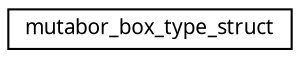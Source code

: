 digraph "Grafische Darstellung der Klassenhierarchie"
{
  edge [fontname="Sans",fontsize="10",labelfontname="Sans",labelfontsize="10"];
  node [fontname="Sans",fontsize="10",shape=record];
  rankdir="LR";
  Node0 [label="mutabor_box_type_struct",height=0.2,width=0.4,color="black", fillcolor="white", style="filled",URL="$d6/dee/structmutabor__box__type__struct.html",tooltip="Mutabor box type. "];
}
